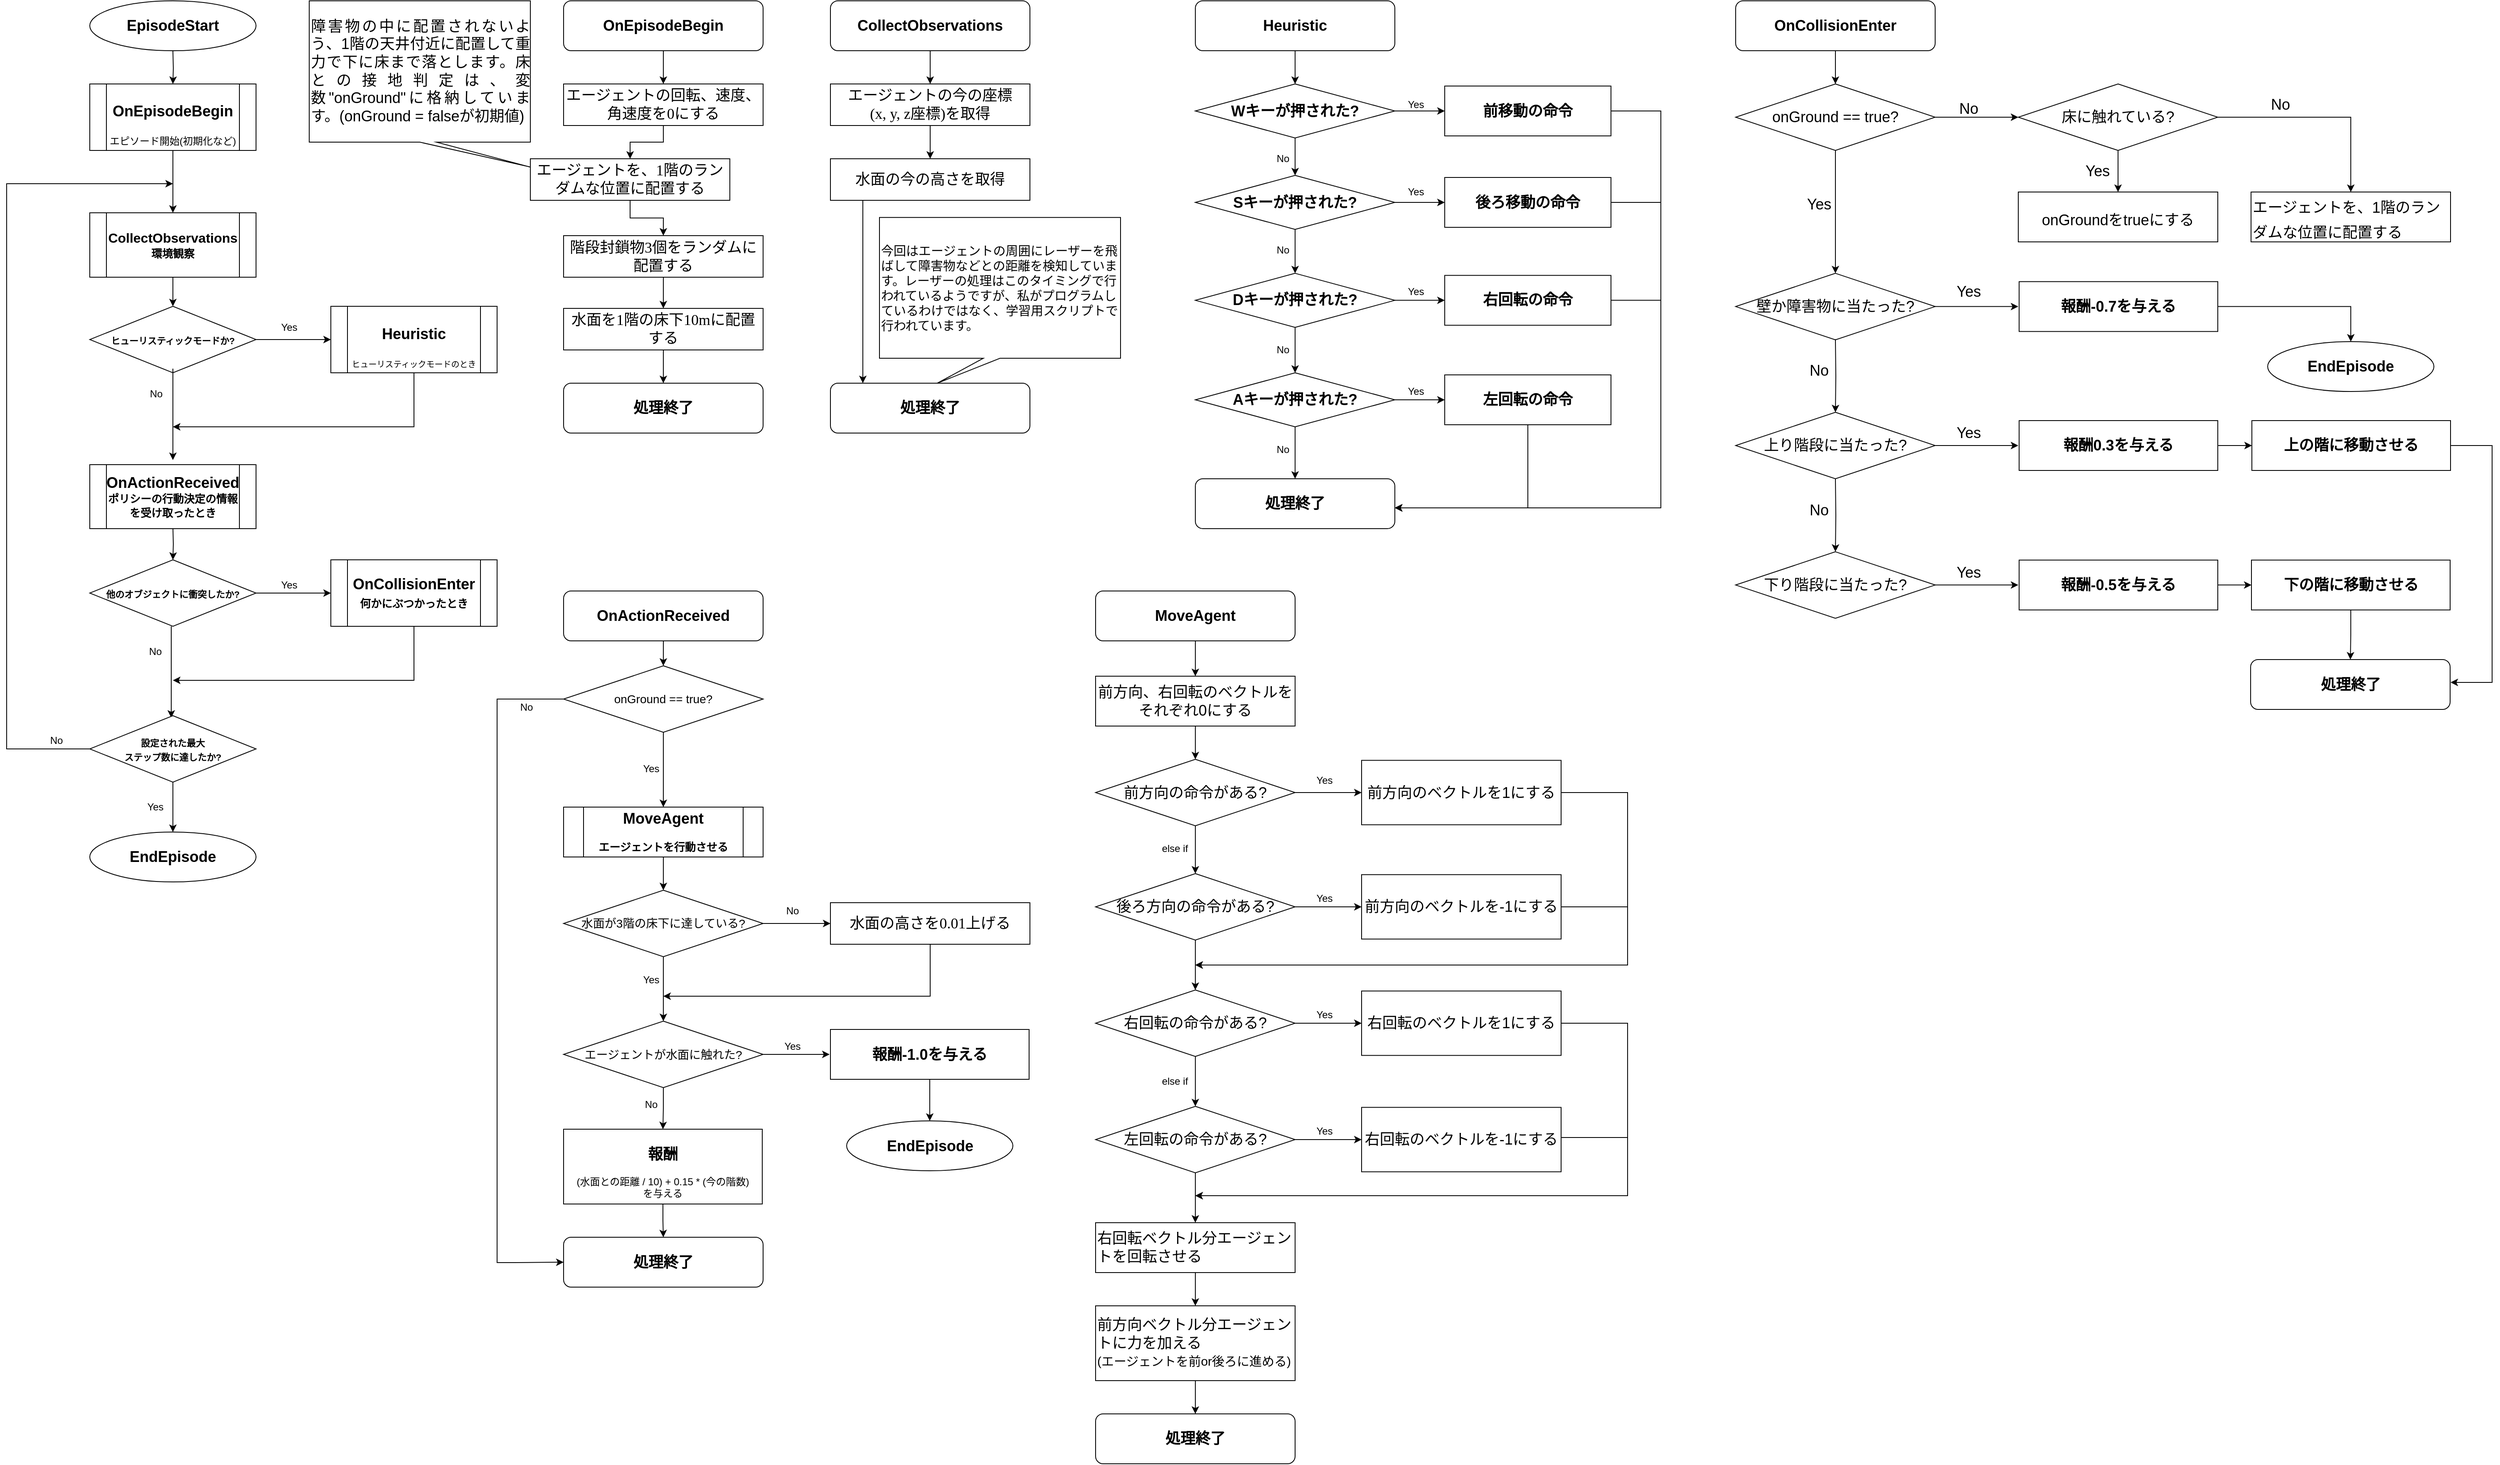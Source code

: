 <mxfile>
    <diagram id="tRV4whirirvthudPWg1_" name="ページ1">
        <mxGraphModel dx="1640" dy="902" grid="1" gridSize="10" guides="1" tooltips="1" connect="1" arrows="1" fold="1" page="1" pageScale="1" pageWidth="827" pageHeight="1169" math="0" shadow="0">
            <root>
                <mxCell id="0"/>
                <mxCell id="1" parent="0"/>
                <mxCell id="52" style="edgeStyle=orthogonalEdgeStyle;rounded=0;orthogonalLoop=1;jettySize=auto;html=1;entryX=0.5;entryY=0;entryDx=0;entryDy=0;" parent="1" target="51" edge="1">
                    <mxGeometry relative="1" as="geometry">
                        <mxPoint x="210" y="70" as="sourcePoint"/>
                    </mxGeometry>
                </mxCell>
                <mxCell id="21" style="edgeStyle=orthogonalEdgeStyle;rounded=0;orthogonalLoop=1;jettySize=auto;html=1;exitX=0.5;exitY=1;exitDx=0;exitDy=0;entryX=0.5;entryY=0;entryDx=0;entryDy=0;" parent="1" target="20" edge="1">
                    <mxGeometry relative="1" as="geometry">
                        <mxPoint x="210" y="642.5" as="sourcePoint"/>
                    </mxGeometry>
                </mxCell>
                <mxCell id="24" style="edgeStyle=orthogonalEdgeStyle;rounded=0;orthogonalLoop=1;jettySize=auto;html=1;exitX=0.5;exitY=1;exitDx=0;exitDy=0;" parent="1" edge="1">
                    <mxGeometry relative="1" as="geometry">
                        <mxPoint x="210" y="522.5" as="targetPoint"/>
                        <mxPoint x="500" y="457.5" as="sourcePoint"/>
                        <Array as="points">
                            <mxPoint x="500" y="522.5"/>
                        </Array>
                    </mxGeometry>
                </mxCell>
                <mxCell id="15" value="" style="edgeStyle=orthogonalEdgeStyle;rounded=0;orthogonalLoop=1;jettySize=auto;html=1;" parent="1" source="14" edge="1">
                    <mxGeometry relative="1" as="geometry">
                        <mxPoint x="400" y="417.5" as="targetPoint"/>
                    </mxGeometry>
                </mxCell>
                <mxCell id="14" value="&lt;h3&gt;&lt;font style=&quot;font-size: 11px&quot;&gt;ヒューリスティックモードか?&lt;/font&gt;&lt;/h3&gt;" style="rhombus;whiteSpace=wrap;html=1;" parent="1" vertex="1">
                    <mxGeometry x="110" y="377.5" width="200" height="80" as="geometry"/>
                </mxCell>
                <mxCell id="16" value="" style="endArrow=classic;html=1;exitX=0.5;exitY=1;exitDx=0;exitDy=0;entryX=0.5;entryY=0;entryDx=0;entryDy=0;" parent="1" target="14" edge="1">
                    <mxGeometry width="50" height="50" relative="1" as="geometry">
                        <mxPoint x="210" y="342.5" as="sourcePoint"/>
                        <mxPoint x="320" y="342.5" as="targetPoint"/>
                    </mxGeometry>
                </mxCell>
                <mxCell id="17" value="" style="endArrow=classic;html=1;entryX=0.5;entryY=0;entryDx=0;entryDy=0;" parent="1" edge="1">
                    <mxGeometry width="50" height="50" relative="1" as="geometry">
                        <mxPoint x="210" y="452.5" as="sourcePoint"/>
                        <mxPoint x="210" y="562.5" as="targetPoint"/>
                    </mxGeometry>
                </mxCell>
                <mxCell id="25" style="edgeStyle=orthogonalEdgeStyle;rounded=0;orthogonalLoop=1;jettySize=auto;html=1;entryX=0;entryY=0.5;entryDx=0;entryDy=0;" parent="1" source="20" edge="1">
                    <mxGeometry relative="1" as="geometry">
                        <mxPoint x="400" y="722.5" as="targetPoint"/>
                    </mxGeometry>
                </mxCell>
                <mxCell id="20" value="&lt;h3&gt;&lt;span style=&quot;font-size: 11px&quot;&gt;他のオブジェクトに衝突したか?&lt;/span&gt;&lt;/h3&gt;" style="rhombus;whiteSpace=wrap;html=1;" parent="1" vertex="1">
                    <mxGeometry x="110" y="682.5" width="200" height="80" as="geometry"/>
                </mxCell>
                <mxCell id="22" value="Yes" style="text;html=1;strokeColor=none;fillColor=none;align=center;verticalAlign=middle;whiteSpace=wrap;rounded=0;" parent="1" vertex="1">
                    <mxGeometry x="330" y="392.5" width="40" height="20" as="geometry"/>
                </mxCell>
                <mxCell id="23" value="No" style="text;html=1;strokeColor=none;fillColor=none;align=center;verticalAlign=middle;whiteSpace=wrap;rounded=0;" parent="1" vertex="1">
                    <mxGeometry x="170" y="472.5" width="40" height="20" as="geometry"/>
                </mxCell>
                <mxCell id="26" value="Yes" style="text;html=1;strokeColor=none;fillColor=none;align=center;verticalAlign=middle;whiteSpace=wrap;rounded=0;" parent="1" vertex="1">
                    <mxGeometry x="330" y="702.5" width="40" height="20" as="geometry"/>
                </mxCell>
                <mxCell id="32" value="" style="endArrow=classic;html=1;entryX=0.5;entryY=0;entryDx=0;entryDy=0;" parent="1" edge="1">
                    <mxGeometry width="50" height="50" relative="1" as="geometry">
                        <mxPoint x="208" y="762.5" as="sourcePoint"/>
                        <mxPoint x="208" y="872.5" as="targetPoint"/>
                    </mxGeometry>
                </mxCell>
                <mxCell id="33" value="No" style="text;html=1;strokeColor=none;fillColor=none;align=center;verticalAlign=middle;whiteSpace=wrap;rounded=0;" parent="1" vertex="1">
                    <mxGeometry x="169" y="782.5" width="40" height="20" as="geometry"/>
                </mxCell>
                <mxCell id="34" style="edgeStyle=orthogonalEdgeStyle;rounded=0;orthogonalLoop=1;jettySize=auto;html=1;" parent="1" edge="1">
                    <mxGeometry relative="1" as="geometry">
                        <mxPoint x="210" y="827.5" as="targetPoint"/>
                        <mxPoint x="500" y="762.5" as="sourcePoint"/>
                        <Array as="points">
                            <mxPoint x="500" y="827.5"/>
                            <mxPoint x="210" y="827.5"/>
                        </Array>
                    </mxGeometry>
                </mxCell>
                <mxCell id="46" style="edgeStyle=orthogonalEdgeStyle;rounded=0;orthogonalLoop=1;jettySize=auto;html=1;exitX=0;exitY=0.5;exitDx=0;exitDy=0;" parent="1" source="39" edge="1">
                    <mxGeometry relative="1" as="geometry">
                        <mxPoint x="210" y="230" as="targetPoint"/>
                        <Array as="points">
                            <mxPoint x="10" y="910"/>
                            <mxPoint x="10" y="230"/>
                        </Array>
                    </mxGeometry>
                </mxCell>
                <mxCell id="45" style="edgeStyle=orthogonalEdgeStyle;rounded=0;orthogonalLoop=1;jettySize=auto;html=1;entryX=0.5;entryY=0;entryDx=0;entryDy=0;" parent="1" source="39" edge="1">
                    <mxGeometry relative="1" as="geometry">
                        <mxPoint x="210" y="1010" as="targetPoint"/>
                    </mxGeometry>
                </mxCell>
                <mxCell id="39" value="&lt;h3&gt;&lt;span style=&quot;font-size: 11px&quot;&gt;設定された最大&lt;br&gt;ステップ数に達したか?&lt;/span&gt;&lt;/h3&gt;" style="rhombus;whiteSpace=wrap;html=1;align=center;" parent="1" vertex="1">
                    <mxGeometry x="110" y="870" width="200" height="80" as="geometry"/>
                </mxCell>
                <mxCell id="40" value="No" style="text;html=1;strokeColor=none;fillColor=none;align=center;verticalAlign=middle;whiteSpace=wrap;rounded=0;" parent="1" vertex="1">
                    <mxGeometry x="50" y="890" width="40" height="20" as="geometry"/>
                </mxCell>
                <mxCell id="42" value="Yes" style="text;html=1;strokeColor=none;fillColor=none;align=center;verticalAlign=middle;whiteSpace=wrap;rounded=0;" parent="1" vertex="1">
                    <mxGeometry x="169" y="970" width="40" height="20" as="geometry"/>
                </mxCell>
                <mxCell id="198" style="edgeStyle=orthogonalEdgeStyle;rounded=0;orthogonalLoop=1;jettySize=auto;html=1;entryX=0.5;entryY=0;entryDx=0;entryDy=0;fontSize=18;" edge="1" parent="1" source="50" target="54">
                    <mxGeometry relative="1" as="geometry"/>
                </mxCell>
                <mxCell id="50" value="&lt;p&gt;&lt;font style=&quot;font-size: 18px&quot;&gt;エージェントの回転、速度、角速度を0にする&lt;/font&gt;&lt;/p&gt;" style="rounded=0;whiteSpace=wrap;html=1;fontFamily=Noto Sans JP;fontSource=https%3A%2F%2Ffonts.googleapis.com%2Fcss%3Ffamily%3DNoto%2BSans%2BJP;" parent="1" vertex="1">
                    <mxGeometry x="680" y="110" width="240" height="50" as="geometry"/>
                </mxCell>
                <mxCell id="69" style="edgeStyle=orthogonalEdgeStyle;rounded=0;orthogonalLoop=1;jettySize=auto;html=1;" parent="1" source="51" target="68" edge="1">
                    <mxGeometry relative="1" as="geometry"/>
                </mxCell>
                <mxCell id="51" value="&lt;h3 style=&quot;font-size: 18px&quot;&gt;OnEpisodeBegin&lt;/h3&gt;&lt;div&gt;エピソード開始(初期化など)&lt;/div&gt;" style="shape=process;whiteSpace=wrap;html=1;backgroundOutline=1;verticalAlign=middle;" parent="1" vertex="1">
                    <mxGeometry x="110" y="110" width="200" height="80" as="geometry"/>
                </mxCell>
                <mxCell id="199" style="edgeStyle=orthogonalEdgeStyle;rounded=0;orthogonalLoop=1;jettySize=auto;html=1;fontSize=18;" edge="1" parent="1" source="54" target="55">
                    <mxGeometry relative="1" as="geometry"/>
                </mxCell>
                <mxCell id="54" value="&lt;p&gt;&lt;font style=&quot;font-size: 18px&quot;&gt;エージェントを、1階のランダムな位置に配置&lt;/font&gt;&lt;span style=&quot;font-size: 18px&quot;&gt;する&lt;/span&gt;&lt;/p&gt;" style="rounded=0;whiteSpace=wrap;html=1;fontFamily=Noto Sans JP;fontSource=https%3A%2F%2Ffonts.googleapis.com%2Fcss%3Ffamily%3DNoto%2BSans%2BJP;" parent="1" vertex="1">
                    <mxGeometry x="640" y="200" width="240" height="50" as="geometry"/>
                </mxCell>
                <mxCell id="62" style="edgeStyle=orthogonalEdgeStyle;rounded=0;orthogonalLoop=1;jettySize=auto;html=1;entryX=0.5;entryY=0;entryDx=0;entryDy=0;" parent="1" source="55" target="56" edge="1">
                    <mxGeometry relative="1" as="geometry"/>
                </mxCell>
                <mxCell id="55" value="&lt;p&gt;&lt;font style=&quot;font-size: 18px&quot;&gt;階段封鎖物3個をランダムに配置する&lt;/font&gt;&lt;/p&gt;" style="rounded=0;whiteSpace=wrap;html=1;fontFamily=Noto Sans JP;fontSource=https%3A%2F%2Ffonts.googleapis.com%2Fcss%3Ffamily%3DNoto%2BSans%2BJP;" parent="1" vertex="1">
                    <mxGeometry x="680" y="292.5" width="240" height="50" as="geometry"/>
                </mxCell>
                <mxCell id="67" style="edgeStyle=orthogonalEdgeStyle;rounded=0;orthogonalLoop=1;jettySize=auto;html=1;" parent="1" source="56" target="66" edge="1">
                    <mxGeometry relative="1" as="geometry"/>
                </mxCell>
                <mxCell id="56" value="&lt;p&gt;&lt;font style=&quot;font-size: 18px&quot;&gt;水面を1階の床下10mに配置する&lt;/font&gt;&lt;/p&gt;" style="rounded=0;whiteSpace=wrap;html=1;fontFamily=Noto Sans JP;fontSource=https%3A%2F%2Ffonts.googleapis.com%2Fcss%3Ffamily%3DNoto%2BSans%2BJP;" parent="1" vertex="1">
                    <mxGeometry x="680" y="380" width="240" height="50" as="geometry"/>
                </mxCell>
                <mxCell id="59" style="edgeStyle=orthogonalEdgeStyle;rounded=0;orthogonalLoop=1;jettySize=auto;html=1;entryX=0.5;entryY=0;entryDx=0;entryDy=0;exitX=0.5;exitY=1;exitDx=0;exitDy=0;" parent="1" source="65" target="50" edge="1">
                    <mxGeometry relative="1" as="geometry">
                        <mxPoint x="800" y="90.0" as="sourcePoint"/>
                    </mxGeometry>
                </mxCell>
                <mxCell id="63" value="&lt;h3 style=&quot;font-size: 18px&quot;&gt;EpisodeStart&lt;/h3&gt;" style="ellipse;whiteSpace=wrap;html=1;verticalAlign=middle;" parent="1" vertex="1">
                    <mxGeometry x="110" y="10" width="200" height="60" as="geometry"/>
                </mxCell>
                <mxCell id="64" value="&lt;h3 style=&quot;font-size: 18px&quot;&gt;EndEpisode&lt;/h3&gt;" style="ellipse;whiteSpace=wrap;html=1;verticalAlign=middle;" parent="1" vertex="1">
                    <mxGeometry x="110" y="1010" width="200" height="60" as="geometry"/>
                </mxCell>
                <mxCell id="65" value="&lt;h3 style=&quot;font-size: 18px&quot;&gt;OnEpisodeBegin&lt;/h3&gt;" style="rounded=1;whiteSpace=wrap;html=1;verticalAlign=middle;" parent="1" vertex="1">
                    <mxGeometry x="680" y="10" width="240" height="60" as="geometry"/>
                </mxCell>
                <mxCell id="66" value="&lt;h3 style=&quot;font-size: 18px&quot;&gt;処理終了&lt;/h3&gt;" style="rounded=1;whiteSpace=wrap;html=1;verticalAlign=middle;" parent="1" vertex="1">
                    <mxGeometry x="680" y="470" width="240" height="60" as="geometry"/>
                </mxCell>
                <mxCell id="68" value="&lt;h3&gt;&lt;font&gt;&lt;span style=&quot;font-size: 16px&quot;&gt;CollectObservations&lt;/span&gt;&lt;br&gt;&lt;font style=&quot;font-size: 13px&quot;&gt;環境観察&lt;/font&gt;&lt;/font&gt;&lt;/h3&gt;" style="shape=process;whiteSpace=wrap;html=1;backgroundOutline=1;verticalAlign=middle;" parent="1" vertex="1">
                    <mxGeometry x="110" y="265" width="200" height="77.5" as="geometry"/>
                </mxCell>
                <mxCell id="73" style="edgeStyle=orthogonalEdgeStyle;rounded=0;orthogonalLoop=1;jettySize=auto;html=1;" parent="1" source="70" target="71" edge="1">
                    <mxGeometry relative="1" as="geometry"/>
                </mxCell>
                <mxCell id="70" value="&lt;h3 style=&quot;font-size: 18px&quot;&gt;CollectObservations&lt;/h3&gt;" style="rounded=1;whiteSpace=wrap;html=1;verticalAlign=middle;" parent="1" vertex="1">
                    <mxGeometry x="1001" y="10" width="240" height="60" as="geometry"/>
                </mxCell>
                <mxCell id="74" style="edgeStyle=orthogonalEdgeStyle;rounded=0;orthogonalLoop=1;jettySize=auto;html=1;" parent="1" source="71" target="72" edge="1">
                    <mxGeometry relative="1" as="geometry"/>
                </mxCell>
                <mxCell id="71" value="&lt;p&gt;&lt;font style=&quot;font-size: 18px&quot;&gt;エージェントの今の座標&lt;br&gt;(x, y, z座標)を取得&lt;/font&gt;&lt;/p&gt;" style="rounded=0;whiteSpace=wrap;html=1;fontFamily=Noto Sans JP;fontSource=https%3A%2F%2Ffonts.googleapis.com%2Fcss%3Ffamily%3DNoto%2BSans%2BJP;" parent="1" vertex="1">
                    <mxGeometry x="1001" y="110" width="240" height="50" as="geometry"/>
                </mxCell>
                <mxCell id="78" style="edgeStyle=orthogonalEdgeStyle;rounded=0;orthogonalLoop=1;jettySize=auto;html=1;" parent="1" source="72" target="77" edge="1">
                    <mxGeometry relative="1" as="geometry">
                        <Array as="points">
                            <mxPoint x="1040" y="370"/>
                            <mxPoint x="1040" y="370"/>
                        </Array>
                    </mxGeometry>
                </mxCell>
                <mxCell id="72" value="&lt;p&gt;&lt;span style=&quot;font-size: 18px&quot;&gt;水面の今の高さを取得&lt;/span&gt;&lt;/p&gt;" style="rounded=0;whiteSpace=wrap;html=1;fontFamily=Noto Sans JP;fontSource=https%3A%2F%2Ffonts.googleapis.com%2Fcss%3Ffamily%3DNoto%2BSans%2BJP;" parent="1" vertex="1">
                    <mxGeometry x="1001" y="200" width="240" height="50" as="geometry"/>
                </mxCell>
                <mxCell id="76" value="&lt;p&gt;&lt;font style=&quot;font-size: 15px&quot;&gt;今回はエージェントの周囲にレーザーを飛ばして障害物などとの距離を検知しています。レーザーの処理はこのタイミングで行われているようですが、私がプログラムしているわけではなく、学習用スクリプトで行われています。&lt;/font&gt;&lt;/p&gt;" style="shape=callout;whiteSpace=wrap;html=1;perimeter=calloutPerimeter;verticalAlign=middle;position2=0.76;flipV=0;flipH=1;align=left;" parent="1" vertex="1">
                    <mxGeometry x="1060" y="270.62" width="290" height="199.38" as="geometry"/>
                </mxCell>
                <mxCell id="77" value="&lt;h3 style=&quot;font-size: 18px&quot;&gt;処理終了&lt;/h3&gt;" style="rounded=1;whiteSpace=wrap;html=1;verticalAlign=middle;" parent="1" vertex="1">
                    <mxGeometry x="1001" y="470" width="240" height="60" as="geometry"/>
                </mxCell>
                <mxCell id="79" value="&lt;h3 style=&quot;font-size: 18px&quot;&gt;Heuristic&lt;/h3&gt;&lt;div&gt;&lt;font style=&quot;font-size: 10px&quot;&gt;ヒューリスティックモードのとき&lt;/font&gt;&lt;/div&gt;" style="shape=process;whiteSpace=wrap;html=1;backgroundOutline=1;verticalAlign=middle;" parent="1" vertex="1">
                    <mxGeometry x="400" y="377.5" width="200" height="80" as="geometry"/>
                </mxCell>
                <mxCell id="82" style="edgeStyle=orthogonalEdgeStyle;rounded=0;orthogonalLoop=1;jettySize=auto;html=1;entryX=0.5;entryY=0;entryDx=0;entryDy=0;" parent="1" source="80" target="81" edge="1">
                    <mxGeometry relative="1" as="geometry"/>
                </mxCell>
                <mxCell id="80" value="&lt;h3 style=&quot;font-size: 18px&quot;&gt;Heuristic&lt;/h3&gt;" style="rounded=1;whiteSpace=wrap;html=1;verticalAlign=middle;" parent="1" vertex="1">
                    <mxGeometry x="1440" y="10" width="240" height="60" as="geometry"/>
                </mxCell>
                <mxCell id="86" style="edgeStyle=orthogonalEdgeStyle;rounded=0;orthogonalLoop=1;jettySize=auto;html=1;entryX=0.5;entryY=0;entryDx=0;entryDy=0;" parent="1" source="81" target="83" edge="1">
                    <mxGeometry relative="1" as="geometry"/>
                </mxCell>
                <mxCell id="102" style="edgeStyle=orthogonalEdgeStyle;rounded=0;orthogonalLoop=1;jettySize=auto;html=1;entryX=0;entryY=0.5;entryDx=0;entryDy=0;" parent="1" source="81" target="98" edge="1">
                    <mxGeometry relative="1" as="geometry"/>
                </mxCell>
                <mxCell id="81" value="&lt;h3 style=&quot;font-size: 18px&quot;&gt;Wキーが押された?&lt;/h3&gt;" style="rhombus;whiteSpace=wrap;html=1;verticalAlign=middle;" parent="1" vertex="1">
                    <mxGeometry x="1440" y="110" width="240" height="65" as="geometry"/>
                </mxCell>
                <mxCell id="87" style="edgeStyle=orthogonalEdgeStyle;rounded=0;orthogonalLoop=1;jettySize=auto;html=1;entryX=0.5;entryY=0;entryDx=0;entryDy=0;" parent="1" source="83" target="84" edge="1">
                    <mxGeometry relative="1" as="geometry"/>
                </mxCell>
                <mxCell id="103" style="edgeStyle=orthogonalEdgeStyle;rounded=0;orthogonalLoop=1;jettySize=auto;html=1;entryX=0;entryY=0.5;entryDx=0;entryDy=0;" parent="1" source="83" target="99" edge="1">
                    <mxGeometry relative="1" as="geometry"/>
                </mxCell>
                <mxCell id="83" value="&lt;h3 style=&quot;font-size: 18px&quot;&gt;Sキーが押された?&lt;/h3&gt;" style="rhombus;whiteSpace=wrap;html=1;verticalAlign=middle;" parent="1" vertex="1">
                    <mxGeometry x="1440" y="220" width="240" height="65" as="geometry"/>
                </mxCell>
                <mxCell id="90" style="edgeStyle=orthogonalEdgeStyle;rounded=0;orthogonalLoop=1;jettySize=auto;html=1;entryX=0.5;entryY=0;entryDx=0;entryDy=0;" parent="1" source="84" target="85" edge="1">
                    <mxGeometry relative="1" as="geometry"/>
                </mxCell>
                <mxCell id="104" style="edgeStyle=orthogonalEdgeStyle;rounded=0;orthogonalLoop=1;jettySize=auto;html=1;entryX=0;entryY=0.5;entryDx=0;entryDy=0;" parent="1" source="84" target="100" edge="1">
                    <mxGeometry relative="1" as="geometry"/>
                </mxCell>
                <mxCell id="84" value="&lt;h3 style=&quot;font-size: 18px&quot;&gt;Dキーが押された?&lt;/h3&gt;" style="rhombus;whiteSpace=wrap;html=1;verticalAlign=middle;" parent="1" vertex="1">
                    <mxGeometry x="1440" y="337.81" width="240" height="65" as="geometry"/>
                </mxCell>
                <mxCell id="95" style="edgeStyle=orthogonalEdgeStyle;rounded=0;orthogonalLoop=1;jettySize=auto;html=1;" parent="1" source="85" target="92" edge="1">
                    <mxGeometry relative="1" as="geometry"/>
                </mxCell>
                <mxCell id="105" style="edgeStyle=orthogonalEdgeStyle;rounded=0;orthogonalLoop=1;jettySize=auto;html=1;" parent="1" source="85" target="101" edge="1">
                    <mxGeometry relative="1" as="geometry"/>
                </mxCell>
                <mxCell id="85" value="&lt;h3 style=&quot;font-size: 18px&quot;&gt;Aキーが押された?&lt;/h3&gt;" style="rhombus;whiteSpace=wrap;html=1;verticalAlign=middle;" parent="1" vertex="1">
                    <mxGeometry x="1440" y="457.5" width="240" height="65" as="geometry"/>
                </mxCell>
                <mxCell id="88" value="No" style="text;html=1;align=center;verticalAlign=middle;resizable=0;points=[];autosize=1;strokeColor=none;" parent="1" vertex="1">
                    <mxGeometry x="1530" y="190" width="30" height="20" as="geometry"/>
                </mxCell>
                <mxCell id="89" value="No" style="text;html=1;align=center;verticalAlign=middle;resizable=0;points=[];autosize=1;strokeColor=none;" parent="1" vertex="1">
                    <mxGeometry x="1530" y="300" width="30" height="20" as="geometry"/>
                </mxCell>
                <mxCell id="91" value="No" style="text;html=1;align=center;verticalAlign=middle;resizable=0;points=[];autosize=1;strokeColor=none;" parent="1" vertex="1">
                    <mxGeometry x="1530" y="420" width="30" height="20" as="geometry"/>
                </mxCell>
                <mxCell id="92" value="&lt;h3 style=&quot;font-size: 18px&quot;&gt;処理終了&lt;/h3&gt;" style="rounded=1;whiteSpace=wrap;html=1;verticalAlign=middle;" parent="1" vertex="1">
                    <mxGeometry x="1440" y="585" width="240" height="60" as="geometry"/>
                </mxCell>
                <mxCell id="97" value="No" style="text;html=1;align=center;verticalAlign=middle;resizable=0;points=[];autosize=1;strokeColor=none;" parent="1" vertex="1">
                    <mxGeometry x="1530" y="540" width="30" height="20" as="geometry"/>
                </mxCell>
                <mxCell id="114" style="edgeStyle=orthogonalEdgeStyle;rounded=0;orthogonalLoop=1;jettySize=auto;html=1;" parent="1" source="98" edge="1">
                    <mxGeometry relative="1" as="geometry">
                        <mxPoint x="1680" y="620" as="targetPoint"/>
                        <Array as="points">
                            <mxPoint x="2000" y="143"/>
                        </Array>
                    </mxGeometry>
                </mxCell>
                <mxCell id="98" value="&lt;h3 style=&quot;font-size: 18px&quot;&gt;前移動の命令&lt;/h3&gt;" style="rounded=0;whiteSpace=wrap;html=1;verticalAlign=middle;" parent="1" vertex="1">
                    <mxGeometry x="1740" y="112.5" width="200" height="60" as="geometry"/>
                </mxCell>
                <mxCell id="113" style="edgeStyle=orthogonalEdgeStyle;rounded=0;orthogonalLoop=1;jettySize=auto;html=1;" parent="1" source="99" edge="1">
                    <mxGeometry relative="1" as="geometry">
                        <mxPoint x="1680" y="620" as="targetPoint"/>
                        <Array as="points">
                            <mxPoint x="2000" y="253"/>
                            <mxPoint x="2000" y="620"/>
                            <mxPoint x="1680" y="620"/>
                        </Array>
                    </mxGeometry>
                </mxCell>
                <mxCell id="99" value="&lt;h3 style=&quot;font-size: 18px&quot;&gt;後ろ移動の命令&lt;/h3&gt;" style="rounded=0;whiteSpace=wrap;html=1;verticalAlign=middle;" parent="1" vertex="1">
                    <mxGeometry x="1740" y="222.5" width="200" height="60" as="geometry"/>
                </mxCell>
                <mxCell id="112" style="edgeStyle=orthogonalEdgeStyle;rounded=0;orthogonalLoop=1;jettySize=auto;html=1;" parent="1" source="100" edge="1">
                    <mxGeometry relative="1" as="geometry">
                        <mxPoint x="1680" y="620" as="targetPoint"/>
                        <Array as="points">
                            <mxPoint x="2000" y="370"/>
                        </Array>
                    </mxGeometry>
                </mxCell>
                <mxCell id="100" value="&lt;h3 style=&quot;font-size: 18px&quot;&gt;右回転の命令&lt;/h3&gt;" style="rounded=0;whiteSpace=wrap;html=1;verticalAlign=middle;" parent="1" vertex="1">
                    <mxGeometry x="1740" y="340.31" width="200" height="60" as="geometry"/>
                </mxCell>
                <mxCell id="111" style="edgeStyle=orthogonalEdgeStyle;rounded=0;orthogonalLoop=1;jettySize=auto;html=1;" parent="1" source="101" target="92" edge="1">
                    <mxGeometry relative="1" as="geometry">
                        <mxPoint x="1770" y="620" as="targetPoint"/>
                        <Array as="points">
                            <mxPoint x="1840" y="620"/>
                        </Array>
                    </mxGeometry>
                </mxCell>
                <mxCell id="101" value="&lt;h3 style=&quot;font-size: 18px&quot;&gt;左回転の命令&lt;/h3&gt;" style="rounded=0;whiteSpace=wrap;html=1;verticalAlign=middle;" parent="1" vertex="1">
                    <mxGeometry x="1740" y="460" width="200" height="60" as="geometry"/>
                </mxCell>
                <mxCell id="106" value="Yes" style="text;html=1;align=center;verticalAlign=middle;resizable=0;points=[];autosize=1;strokeColor=none;" parent="1" vertex="1">
                    <mxGeometry x="1690" y="125" width="30" height="20" as="geometry"/>
                </mxCell>
                <mxCell id="107" value="Yes" style="text;html=1;align=center;verticalAlign=middle;resizable=0;points=[];autosize=1;strokeColor=none;" parent="1" vertex="1">
                    <mxGeometry x="1690" y="230" width="30" height="20" as="geometry"/>
                </mxCell>
                <mxCell id="109" value="Yes" style="text;html=1;align=center;verticalAlign=middle;resizable=0;points=[];autosize=1;strokeColor=none;" parent="1" vertex="1">
                    <mxGeometry x="1690" y="350" width="30" height="20" as="geometry"/>
                </mxCell>
                <mxCell id="110" value="Yes" style="text;html=1;align=center;verticalAlign=middle;resizable=0;points=[];autosize=1;strokeColor=none;" parent="1" vertex="1">
                    <mxGeometry x="1690" y="470" width="30" height="20" as="geometry"/>
                </mxCell>
                <mxCell id="115" value="&lt;h3&gt;&lt;font style=&quot;font-size: 18px&quot;&gt;OnActionReceived&lt;/font&gt;&lt;br&gt;&lt;span style=&quot;font-size: 13px&quot;&gt;ポリシーの行動決定の情報を受け取ったとき&lt;/span&gt;&lt;/h3&gt;" style="shape=process;whiteSpace=wrap;html=1;backgroundOutline=1;verticalAlign=middle;" parent="1" vertex="1">
                    <mxGeometry x="110" y="568" width="200" height="77" as="geometry"/>
                </mxCell>
                <mxCell id="216" style="edgeStyle=orthogonalEdgeStyle;rounded=0;orthogonalLoop=1;jettySize=auto;html=1;fontSize=25;" edge="1" parent="1" source="116">
                    <mxGeometry relative="1" as="geometry">
                        <mxPoint x="800" y="810" as="targetPoint"/>
                    </mxGeometry>
                </mxCell>
                <mxCell id="116" value="&lt;h3 style=&quot;font-size: 18px&quot;&gt;OnActionReceived&lt;/h3&gt;" style="rounded=1;whiteSpace=wrap;html=1;verticalAlign=middle;" parent="1" vertex="1">
                    <mxGeometry x="680" y="720" width="240" height="60" as="geometry"/>
                </mxCell>
                <mxCell id="121" style="edgeStyle=orthogonalEdgeStyle;rounded=0;orthogonalLoop=1;jettySize=auto;html=1;" parent="1" source="117" target="119" edge="1">
                    <mxGeometry relative="1" as="geometry"/>
                </mxCell>
                <mxCell id="117" value="&lt;h3&gt;&lt;span style=&quot;font-size: 18px&quot;&gt;MoveAgent&lt;/span&gt;&lt;br&gt;&lt;p&gt;&lt;font style=&quot;font-size: 13px&quot;&gt;エージェントを行動させる&lt;/font&gt;&lt;/p&gt;&lt;/h3&gt;" style="shape=process;whiteSpace=wrap;html=1;backgroundOutline=1;verticalAlign=middle;" parent="1" vertex="1">
                    <mxGeometry x="680" y="980" width="240" height="60" as="geometry"/>
                </mxCell>
                <mxCell id="123" style="edgeStyle=orthogonalEdgeStyle;rounded=0;orthogonalLoop=1;jettySize=auto;html=1;entryX=0;entryY=0.5;entryDx=0;entryDy=0;" parent="1" source="119" target="122" edge="1">
                    <mxGeometry relative="1" as="geometry"/>
                </mxCell>
                <mxCell id="126" style="edgeStyle=orthogonalEdgeStyle;rounded=0;orthogonalLoop=1;jettySize=auto;html=1;entryX=0.5;entryY=0;entryDx=0;entryDy=0;" parent="1" source="119" target="125" edge="1">
                    <mxGeometry relative="1" as="geometry"/>
                </mxCell>
                <mxCell id="119" value="&lt;p style=&quot;font-size: 14px&quot;&gt;水面が3階の床下に達している?&lt;/p&gt;" style="rhombus;whiteSpace=wrap;html=1;verticalAlign=middle;" parent="1" vertex="1">
                    <mxGeometry x="680" y="1080" width="240" height="80" as="geometry"/>
                </mxCell>
                <mxCell id="128" style="edgeStyle=orthogonalEdgeStyle;rounded=0;orthogonalLoop=1;jettySize=auto;html=1;" parent="1" source="122" edge="1">
                    <mxGeometry relative="1" as="geometry">
                        <mxPoint x="800" y="1207.5" as="targetPoint"/>
                        <Array as="points">
                            <mxPoint x="1121" y="1207.5"/>
                            <mxPoint x="800" y="1207.5"/>
                        </Array>
                    </mxGeometry>
                </mxCell>
                <mxCell id="122" value="&lt;p&gt;&lt;span style=&quot;font-size: 18px&quot;&gt;水面の高さを0.01上げる&lt;/span&gt;&lt;/p&gt;" style="rounded=0;whiteSpace=wrap;html=1;fontFamily=Noto Sans JP;fontSource=https%3A%2F%2Ffonts.googleapis.com%2Fcss%3Ffamily%3DNoto%2BSans%2BJP;" parent="1" vertex="1">
                    <mxGeometry x="1001" y="1095" width="240" height="50" as="geometry"/>
                </mxCell>
                <mxCell id="124" value="No" style="text;html=1;align=center;verticalAlign=middle;resizable=0;points=[];autosize=1;strokeColor=none;" parent="1" vertex="1">
                    <mxGeometry x="940" y="1095" width="30" height="20" as="geometry"/>
                </mxCell>
                <mxCell id="131" style="edgeStyle=orthogonalEdgeStyle;rounded=0;orthogonalLoop=1;jettySize=auto;html=1;" parent="1" source="125" edge="1">
                    <mxGeometry relative="1" as="geometry">
                        <mxPoint x="1000" y="1277.5" as="targetPoint"/>
                    </mxGeometry>
                </mxCell>
                <mxCell id="135" style="edgeStyle=orthogonalEdgeStyle;rounded=0;orthogonalLoop=1;jettySize=auto;html=1;entryX=0.5;entryY=0;entryDx=0;entryDy=0;" parent="1" source="125" target="134" edge="1">
                    <mxGeometry relative="1" as="geometry"/>
                </mxCell>
                <mxCell id="125" value="&lt;p style=&quot;font-size: 14px&quot;&gt;エージェントが水面に触れた?&lt;/p&gt;" style="rhombus;whiteSpace=wrap;html=1;verticalAlign=middle;" parent="1" vertex="1">
                    <mxGeometry x="680" y="1237.5" width="240" height="80" as="geometry"/>
                </mxCell>
                <mxCell id="127" value="Yes" style="text;html=1;align=center;verticalAlign=middle;resizable=0;points=[];autosize=1;strokeColor=none;" parent="1" vertex="1">
                    <mxGeometry x="770" y="1177.5" width="30" height="20" as="geometry"/>
                </mxCell>
                <mxCell id="132" style="edgeStyle=orthogonalEdgeStyle;rounded=0;orthogonalLoop=1;jettySize=auto;html=1;entryX=0.5;entryY=0;entryDx=0;entryDy=0;" parent="1" source="129" target="130" edge="1">
                    <mxGeometry relative="1" as="geometry"/>
                </mxCell>
                <mxCell id="129" value="&lt;h3 style=&quot;font-size: 18px&quot;&gt;報酬-1.0を与える&lt;/h3&gt;" style="rounded=0;whiteSpace=wrap;html=1;verticalAlign=middle;" parent="1" vertex="1">
                    <mxGeometry x="1001" y="1247.5" width="239" height="60" as="geometry"/>
                </mxCell>
                <mxCell id="130" value="&lt;h3 style=&quot;font-size: 18px&quot;&gt;EndEpisode&lt;/h3&gt;" style="ellipse;whiteSpace=wrap;html=1;verticalAlign=middle;" parent="1" vertex="1">
                    <mxGeometry x="1020.5" y="1357.5" width="200" height="60" as="geometry"/>
                </mxCell>
                <mxCell id="133" value="Yes" style="text;html=1;align=center;verticalAlign=middle;resizable=0;points=[];autosize=1;strokeColor=none;" parent="1" vertex="1">
                    <mxGeometry x="940" y="1257.5" width="30" height="20" as="geometry"/>
                </mxCell>
                <mxCell id="138" style="edgeStyle=orthogonalEdgeStyle;rounded=0;orthogonalLoop=1;jettySize=auto;html=1;entryX=0.5;entryY=0;entryDx=0;entryDy=0;" parent="1" source="134" target="137" edge="1">
                    <mxGeometry relative="1" as="geometry"/>
                </mxCell>
                <mxCell id="134" value="&lt;h3&gt;&lt;font style=&quot;font-size: 18px&quot;&gt;報酬&lt;/font&gt;&lt;/h3&gt;&lt;div&gt;&lt;font style=&quot;font-size: 12px&quot;&gt;(水面との距離 / 10) + 0.15 * (今の階数)&lt;br&gt;を与える&lt;/font&gt;&lt;/div&gt;" style="rounded=0;whiteSpace=wrap;html=1;verticalAlign=middle;" parent="1" vertex="1">
                    <mxGeometry x="680" y="1367.5" width="239" height="90" as="geometry"/>
                </mxCell>
                <mxCell id="136" value="No" style="text;html=1;align=center;verticalAlign=middle;resizable=0;points=[];autosize=1;strokeColor=none;" parent="1" vertex="1">
                    <mxGeometry x="770" y="1327.5" width="30" height="20" as="geometry"/>
                </mxCell>
                <mxCell id="137" value="&lt;h3 style=&quot;font-size: 18px&quot;&gt;処理終了&lt;/h3&gt;" style="rounded=1;whiteSpace=wrap;html=1;verticalAlign=middle;" parent="1" vertex="1">
                    <mxGeometry x="680" y="1497.5" width="240" height="60" as="geometry"/>
                </mxCell>
                <mxCell id="164" style="edgeStyle=orthogonalEdgeStyle;rounded=0;orthogonalLoop=1;jettySize=auto;html=1;" parent="1" source="140" target="141" edge="1">
                    <mxGeometry relative="1" as="geometry"/>
                </mxCell>
                <mxCell id="140" value="&lt;h3 style=&quot;font-size: 18px&quot;&gt;MoveAgent&lt;/h3&gt;" style="rounded=1;whiteSpace=wrap;html=1;verticalAlign=middle;" parent="1" vertex="1">
                    <mxGeometry x="1320" y="720" width="240" height="60" as="geometry"/>
                </mxCell>
                <mxCell id="165" style="edgeStyle=orthogonalEdgeStyle;rounded=0;orthogonalLoop=1;jettySize=auto;html=1;" parent="1" source="141" target="156" edge="1">
                    <mxGeometry relative="1" as="geometry"/>
                </mxCell>
                <mxCell id="141" value="&lt;p style=&quot;font-size: 18px&quot;&gt;前方向、右回転のベクトルをそれぞれ0にする&lt;/p&gt;" style="rounded=0;whiteSpace=wrap;html=1;verticalAlign=middle;" parent="1" vertex="1">
                    <mxGeometry x="1320" y="822.5" width="240" height="60" as="geometry"/>
                </mxCell>
                <mxCell id="158" style="edgeStyle=orthogonalEdgeStyle;rounded=0;orthogonalLoop=1;jettySize=auto;html=1;" parent="1" source="156" target="157" edge="1">
                    <mxGeometry relative="1" as="geometry"/>
                </mxCell>
                <mxCell id="172" style="edgeStyle=orthogonalEdgeStyle;rounded=0;orthogonalLoop=1;jettySize=auto;html=1;entryX=0;entryY=0.5;entryDx=0;entryDy=0;fontSize=18;" edge="1" parent="1" source="156" target="167">
                    <mxGeometry relative="1" as="geometry"/>
                </mxCell>
                <mxCell id="156" value="&lt;p style=&quot;font-size: 18px&quot;&gt;前方向の命令がある?&lt;/p&gt;" style="rhombus;whiteSpace=wrap;html=1;verticalAlign=middle;" parent="1" vertex="1">
                    <mxGeometry x="1320" y="922.5" width="240" height="80" as="geometry"/>
                </mxCell>
                <mxCell id="166" style="edgeStyle=orthogonalEdgeStyle;rounded=0;orthogonalLoop=1;jettySize=auto;html=1;" parent="1" source="157" target="160" edge="1">
                    <mxGeometry relative="1" as="geometry"/>
                </mxCell>
                <mxCell id="173" style="edgeStyle=orthogonalEdgeStyle;rounded=0;orthogonalLoop=1;jettySize=auto;html=1;entryX=0;entryY=0.5;entryDx=0;entryDy=0;fontSize=18;" edge="1" parent="1" source="157" target="168">
                    <mxGeometry relative="1" as="geometry"/>
                </mxCell>
                <mxCell id="157" value="&lt;p style=&quot;font-size: 18px&quot;&gt;後ろ方向の命令がある?&lt;/p&gt;" style="rhombus;whiteSpace=wrap;html=1;verticalAlign=middle;" parent="1" vertex="1">
                    <mxGeometry x="1320" y="1060" width="240" height="80" as="geometry"/>
                </mxCell>
                <mxCell id="159" value="else if" style="text;html=1;align=center;verticalAlign=middle;resizable=0;points=[];autosize=1;strokeColor=none;" parent="1" vertex="1">
                    <mxGeometry x="1390" y="1020" width="50" height="20" as="geometry"/>
                </mxCell>
                <mxCell id="162" style="edgeStyle=orthogonalEdgeStyle;rounded=0;orthogonalLoop=1;jettySize=auto;html=1;entryX=0.5;entryY=0;entryDx=0;entryDy=0;" parent="1" source="160" target="161" edge="1">
                    <mxGeometry relative="1" as="geometry"/>
                </mxCell>
                <mxCell id="175" style="edgeStyle=orthogonalEdgeStyle;rounded=0;orthogonalLoop=1;jettySize=auto;html=1;entryX=0;entryY=0.5;entryDx=0;entryDy=0;fontSize=18;" edge="1" parent="1" source="160" target="169">
                    <mxGeometry relative="1" as="geometry"/>
                </mxCell>
                <mxCell id="160" value="&lt;p style=&quot;font-size: 18px&quot;&gt;右回転の命令がある?&lt;/p&gt;" style="rhombus;whiteSpace=wrap;html=1;verticalAlign=middle;" parent="1" vertex="1">
                    <mxGeometry x="1320" y="1200" width="240" height="80" as="geometry"/>
                </mxCell>
                <mxCell id="177" style="edgeStyle=orthogonalEdgeStyle;rounded=0;orthogonalLoop=1;jettySize=auto;html=1;entryX=0;entryY=0.5;entryDx=0;entryDy=0;fontSize=18;" edge="1" parent="1" source="161" target="170">
                    <mxGeometry relative="1" as="geometry"/>
                </mxCell>
                <mxCell id="190" style="edgeStyle=orthogonalEdgeStyle;rounded=0;orthogonalLoop=1;jettySize=auto;html=1;fontSize=18;" edge="1" parent="1" source="161" target="189">
                    <mxGeometry relative="1" as="geometry"/>
                </mxCell>
                <mxCell id="161" value="&lt;p style=&quot;font-size: 18px&quot;&gt;左回転の命令がある?&lt;/p&gt;" style="rhombus;whiteSpace=wrap;html=1;verticalAlign=middle;" parent="1" vertex="1">
                    <mxGeometry x="1320" y="1340" width="240" height="80" as="geometry"/>
                </mxCell>
                <mxCell id="163" value="else if" style="text;html=1;align=center;verticalAlign=middle;resizable=0;points=[];autosize=1;strokeColor=none;" parent="1" vertex="1">
                    <mxGeometry x="1390" y="1300" width="50" height="20" as="geometry"/>
                </mxCell>
                <mxCell id="184" style="edgeStyle=orthogonalEdgeStyle;rounded=0;orthogonalLoop=1;jettySize=auto;html=1;fontSize=18;" edge="1" parent="1" source="167">
                    <mxGeometry relative="1" as="geometry">
                        <mxPoint x="1440" y="1170" as="targetPoint"/>
                        <Array as="points">
                            <mxPoint x="1960" y="963"/>
                        </Array>
                    </mxGeometry>
                </mxCell>
                <mxCell id="167" value="&lt;p style=&quot;font-size: 18px&quot;&gt;前方向のベクトルを1にする&lt;/p&gt;" style="rounded=0;whiteSpace=wrap;html=1;verticalAlign=middle;fontSize=18;" parent="1" vertex="1">
                    <mxGeometry x="1640" y="923.75" width="240" height="77.5" as="geometry"/>
                </mxCell>
                <mxCell id="186" style="edgeStyle=orthogonalEdgeStyle;rounded=0;orthogonalLoop=1;jettySize=auto;html=1;fontSize=18;" edge="1" parent="1" source="168">
                    <mxGeometry relative="1" as="geometry">
                        <mxPoint x="1440" y="1170" as="targetPoint"/>
                        <Array as="points">
                            <mxPoint x="1960" y="1100"/>
                            <mxPoint x="1960" y="1170"/>
                        </Array>
                    </mxGeometry>
                </mxCell>
                <mxCell id="168" value="&lt;p style=&quot;font-size: 18px&quot;&gt;前方向のベクトルを-1にする&lt;/p&gt;" style="rounded=0;whiteSpace=wrap;html=1;verticalAlign=middle;fontSize=18;" parent="1" vertex="1">
                    <mxGeometry x="1640" y="1061.25" width="240" height="77.5" as="geometry"/>
                </mxCell>
                <mxCell id="169" value="&lt;p style=&quot;font-size: 18px&quot;&gt;右回転のベクトルを1にする&lt;/p&gt;" style="rounded=0;whiteSpace=wrap;html=1;verticalAlign=middle;fontSize=18;" parent="1" vertex="1">
                    <mxGeometry x="1640" y="1201.25" width="240" height="77.5" as="geometry"/>
                </mxCell>
                <mxCell id="170" value="&lt;p style=&quot;font-size: 18px&quot;&gt;右回転のベクトルを-1にする&lt;/p&gt;" style="rounded=0;whiteSpace=wrap;html=1;verticalAlign=middle;fontSize=18;" parent="1" vertex="1">
                    <mxGeometry x="1640" y="1341.25" width="240" height="77.5" as="geometry"/>
                </mxCell>
                <mxCell id="178" value="Yes" style="text;html=1;align=center;verticalAlign=middle;resizable=0;points=[];autosize=1;strokeColor=none;" vertex="1" parent="1">
                    <mxGeometry x="1580" y="937.5" width="30" height="20" as="geometry"/>
                </mxCell>
                <mxCell id="180" value="Yes" style="text;html=1;align=center;verticalAlign=middle;resizable=0;points=[];autosize=1;strokeColor=none;" vertex="1" parent="1">
                    <mxGeometry x="1580" y="1080" width="30" height="20" as="geometry"/>
                </mxCell>
                <mxCell id="182" value="Yes" style="text;html=1;align=center;verticalAlign=middle;resizable=0;points=[];autosize=1;strokeColor=none;" vertex="1" parent="1">
                    <mxGeometry x="1580" y="1220" width="30" height="20" as="geometry"/>
                </mxCell>
                <mxCell id="183" value="Yes" style="text;html=1;align=center;verticalAlign=middle;resizable=0;points=[];autosize=1;strokeColor=none;" vertex="1" parent="1">
                    <mxGeometry x="1580" y="1360" width="30" height="20" as="geometry"/>
                </mxCell>
                <mxCell id="187" style="edgeStyle=orthogonalEdgeStyle;rounded=0;orthogonalLoop=1;jettySize=auto;html=1;fontSize=18;" edge="1" parent="1">
                    <mxGeometry relative="1" as="geometry">
                        <mxPoint x="1440" y="1447.47" as="targetPoint"/>
                        <mxPoint x="1880" y="1239.999" as="sourcePoint"/>
                        <Array as="points">
                            <mxPoint x="1960" y="1240.47"/>
                        </Array>
                    </mxGeometry>
                </mxCell>
                <mxCell id="188" style="edgeStyle=orthogonalEdgeStyle;rounded=0;orthogonalLoop=1;jettySize=auto;html=1;fontSize=18;" edge="1" parent="1">
                    <mxGeometry relative="1" as="geometry">
                        <mxPoint x="1440" y="1447.47" as="targetPoint"/>
                        <mxPoint x="1880" y="1377.529" as="sourcePoint"/>
                        <Array as="points">
                            <mxPoint x="1960" y="1377.47"/>
                            <mxPoint x="1960" y="1447.47"/>
                        </Array>
                    </mxGeometry>
                </mxCell>
                <mxCell id="192" style="edgeStyle=orthogonalEdgeStyle;rounded=0;orthogonalLoop=1;jettySize=auto;html=1;fontSize=18;" edge="1" parent="1" source="189" target="191">
                    <mxGeometry relative="1" as="geometry"/>
                </mxCell>
                <mxCell id="189" value="右回転ベクトル分エージェントを回転させる" style="rounded=0;whiteSpace=wrap;html=1;fontSize=18;verticalAlign=middle;align=left;" vertex="1" parent="1">
                    <mxGeometry x="1320" y="1480" width="240" height="60" as="geometry"/>
                </mxCell>
                <mxCell id="194" style="edgeStyle=orthogonalEdgeStyle;rounded=0;orthogonalLoop=1;jettySize=auto;html=1;entryX=0.5;entryY=0;entryDx=0;entryDy=0;fontSize=18;" edge="1" parent="1" source="191" target="193">
                    <mxGeometry relative="1" as="geometry"/>
                </mxCell>
                <mxCell id="191" value="前方向ベクトル分エージェントに力を加える&lt;br&gt;&lt;font style=&quot;font-size: 15px&quot;&gt;(エージェントを前or後ろに進める)&lt;/font&gt;" style="rounded=0;whiteSpace=wrap;html=1;fontSize=18;verticalAlign=middle;align=left;" vertex="1" parent="1">
                    <mxGeometry x="1320" y="1580" width="240" height="90" as="geometry"/>
                </mxCell>
                <mxCell id="193" value="&lt;h3 style=&quot;font-size: 18px&quot;&gt;処理終了&lt;/h3&gt;" style="rounded=1;whiteSpace=wrap;html=1;verticalAlign=middle;" vertex="1" parent="1">
                    <mxGeometry x="1320" y="1710" width="240" height="60" as="geometry"/>
                </mxCell>
                <mxCell id="195" value="&lt;b&gt;OnCollisionEnter&lt;br&gt;&lt;font style=&quot;font-size: 13px&quot;&gt;何かにぶつかったとき&lt;/font&gt;&lt;br&gt;&lt;/b&gt;" style="shape=process;whiteSpace=wrap;html=1;backgroundOutline=1;fontSize=18;verticalAlign=middle;" vertex="1" parent="1">
                    <mxGeometry x="400" y="682.5" width="200" height="80" as="geometry"/>
                </mxCell>
                <mxCell id="206" style="edgeStyle=orthogonalEdgeStyle;rounded=0;orthogonalLoop=1;jettySize=auto;html=1;fontSize=18;" edge="1" parent="1" source="196" target="201">
                    <mxGeometry relative="1" as="geometry"/>
                </mxCell>
                <mxCell id="196" value="&lt;h3 style=&quot;font-size: 18px&quot;&gt;OnCollisionEnter&lt;/h3&gt;" style="rounded=1;whiteSpace=wrap;html=1;verticalAlign=middle;" vertex="1" parent="1">
                    <mxGeometry x="2090" y="10" width="240" height="60" as="geometry"/>
                </mxCell>
                <mxCell id="197" value="&lt;div style=&quot;text-align: justify&quot;&gt;&lt;span&gt;障害物の中に配置されないよう、1階の天井付近に配置して重力で下に床まで落とします。床との接地判定は、変数&quot;onGround&quot;に格納しています。(onGround = falseが初期値)&lt;/span&gt;&lt;/div&gt;" style="shape=callout;whiteSpace=wrap;html=1;perimeter=calloutPerimeter;fontSize=18;verticalAlign=middle;position2=1;align=left;" vertex="1" parent="1">
                    <mxGeometry x="374" y="10" width="266" height="200" as="geometry"/>
                </mxCell>
                <mxCell id="203" style="edgeStyle=orthogonalEdgeStyle;rounded=0;orthogonalLoop=1;jettySize=auto;html=1;entryX=0;entryY=0.5;entryDx=0;entryDy=0;fontSize=18;" edge="1" parent="1" source="201">
                    <mxGeometry relative="1" as="geometry">
                        <mxPoint x="2430" y="150" as="targetPoint"/>
                    </mxGeometry>
                </mxCell>
                <mxCell id="224" style="edgeStyle=orthogonalEdgeStyle;rounded=0;orthogonalLoop=1;jettySize=auto;html=1;fontSize=25;" edge="1" parent="1" source="201" target="223">
                    <mxGeometry relative="1" as="geometry"/>
                </mxCell>
                <mxCell id="201" value="onGround == true?" style="rhombus;whiteSpace=wrap;html=1;fontSize=18;verticalAlign=middle;" vertex="1" parent="1">
                    <mxGeometry x="2090" y="110" width="240" height="80" as="geometry"/>
                </mxCell>
                <mxCell id="204" value="No" style="text;html=1;align=center;verticalAlign=middle;resizable=0;points=[];autosize=1;strokeColor=none;fontSize=18;" vertex="1" parent="1">
                    <mxGeometry x="2350" y="125" width="40" height="30" as="geometry"/>
                </mxCell>
                <mxCell id="208" style="edgeStyle=orthogonalEdgeStyle;rounded=0;orthogonalLoop=1;jettySize=auto;html=1;fontSize=25;" edge="1" parent="1" source="205" target="207">
                    <mxGeometry relative="1" as="geometry"/>
                </mxCell>
                <mxCell id="212" style="edgeStyle=orthogonalEdgeStyle;rounded=0;orthogonalLoop=1;jettySize=auto;html=1;fontSize=25;" edge="1" parent="1" source="205" target="209">
                    <mxGeometry relative="1" as="geometry"/>
                </mxCell>
                <mxCell id="205" value="床に触れている?" style="rhombus;whiteSpace=wrap;html=1;fontSize=18;verticalAlign=middle;" vertex="1" parent="1">
                    <mxGeometry x="2430" y="110" width="240" height="80" as="geometry"/>
                </mxCell>
                <mxCell id="207" value="&lt;font style=&quot;font-size: 18px&quot;&gt;onGroundをtrueにする&lt;/font&gt;" style="rounded=0;whiteSpace=wrap;html=1;fontSize=25;verticalAlign=middle;" vertex="1" parent="1">
                    <mxGeometry x="2430" y="240" width="240" height="60" as="geometry"/>
                </mxCell>
                <mxCell id="209" value="&lt;span style=&quot;font-size: 18px&quot;&gt;エージェントを、1階のランダムな位置に配置する&lt;/span&gt;" style="rounded=0;whiteSpace=wrap;html=1;fontSize=25;verticalAlign=middle;align=left;" vertex="1" parent="1">
                    <mxGeometry x="2710" y="240" width="240" height="60" as="geometry"/>
                </mxCell>
                <mxCell id="211" value="Yes" style="text;html=1;align=center;verticalAlign=middle;resizable=0;points=[];autosize=1;strokeColor=none;fontSize=18;" vertex="1" parent="1">
                    <mxGeometry x="2500" y="200" width="50" height="30" as="geometry"/>
                </mxCell>
                <mxCell id="213" value="No" style="text;html=1;align=center;verticalAlign=middle;resizable=0;points=[];autosize=1;strokeColor=none;fontSize=18;" vertex="1" parent="1">
                    <mxGeometry x="2725" y="120" width="40" height="30" as="geometry"/>
                </mxCell>
                <mxCell id="217" style="edgeStyle=orthogonalEdgeStyle;rounded=0;orthogonalLoop=1;jettySize=auto;html=1;entryX=0.5;entryY=0;entryDx=0;entryDy=0;fontSize=25;" edge="1" parent="1" source="215" target="117">
                    <mxGeometry relative="1" as="geometry"/>
                </mxCell>
                <mxCell id="221" style="edgeStyle=orthogonalEdgeStyle;rounded=0;orthogonalLoop=1;jettySize=auto;html=1;fontSize=25;entryX=0;entryY=0.5;entryDx=0;entryDy=0;" edge="1" parent="1" source="215" target="137">
                    <mxGeometry relative="1" as="geometry">
                        <mxPoint x="620" y="1490" as="targetPoint"/>
                        <Array as="points">
                            <mxPoint x="600" y="850"/>
                            <mxPoint x="600" y="1528"/>
                            <mxPoint x="620" y="1528"/>
                        </Array>
                    </mxGeometry>
                </mxCell>
                <mxCell id="215" value="&lt;p style=&quot;font-size: 14px&quot;&gt;onGround == true?&lt;/p&gt;" style="rhombus;whiteSpace=wrap;html=1;verticalAlign=middle;" vertex="1" parent="1">
                    <mxGeometry x="680" y="810" width="240" height="80" as="geometry"/>
                </mxCell>
                <mxCell id="220" value="Yes" style="text;html=1;align=center;verticalAlign=middle;resizable=0;points=[];autosize=1;strokeColor=none;" vertex="1" parent="1">
                    <mxGeometry x="770" y="923.75" width="30" height="20" as="geometry"/>
                </mxCell>
                <mxCell id="222" value="No" style="text;html=1;align=center;verticalAlign=middle;resizable=0;points=[];autosize=1;strokeColor=none;" vertex="1" parent="1">
                    <mxGeometry x="620" y="850" width="30" height="20" as="geometry"/>
                </mxCell>
                <mxCell id="232" style="edgeStyle=orthogonalEdgeStyle;rounded=0;orthogonalLoop=1;jettySize=auto;html=1;fontSize=25;" edge="1" parent="1" source="223">
                    <mxGeometry relative="1" as="geometry">
                        <mxPoint x="2430" y="377.81" as="targetPoint"/>
                    </mxGeometry>
                </mxCell>
                <mxCell id="223" value="壁か障害物に当たった?" style="rhombus;whiteSpace=wrap;html=1;fontSize=18;verticalAlign=middle;" vertex="1" parent="1">
                    <mxGeometry x="2090" y="337.81" width="240" height="80" as="geometry"/>
                </mxCell>
                <mxCell id="225" value="Yes" style="text;html=1;align=center;verticalAlign=middle;resizable=0;points=[];autosize=1;strokeColor=none;fontSize=18;" vertex="1" parent="1">
                    <mxGeometry x="2165" y="240" width="50" height="30" as="geometry"/>
                </mxCell>
                <mxCell id="227" style="edgeStyle=orthogonalEdgeStyle;rounded=0;orthogonalLoop=1;jettySize=auto;html=1;entryX=0.5;entryY=0;entryDx=0;entryDy=0;" edge="1" parent="1" source="228" target="229">
                    <mxGeometry relative="1" as="geometry"/>
                </mxCell>
                <mxCell id="228" value="&lt;h3 style=&quot;font-size: 18px&quot;&gt;報酬-0.7を与える&lt;/h3&gt;" style="rounded=0;whiteSpace=wrap;html=1;verticalAlign=middle;" vertex="1" parent="1">
                    <mxGeometry x="2431" y="347.81" width="239" height="60" as="geometry"/>
                </mxCell>
                <mxCell id="229" value="&lt;h3 style=&quot;font-size: 18px&quot;&gt;EndEpisode&lt;/h3&gt;" style="ellipse;whiteSpace=wrap;html=1;verticalAlign=middle;" vertex="1" parent="1">
                    <mxGeometry x="2730" y="420" width="200" height="60" as="geometry"/>
                </mxCell>
                <mxCell id="233" style="edgeStyle=orthogonalEdgeStyle;rounded=0;orthogonalLoop=1;jettySize=auto;html=1;fontSize=25;" edge="1" parent="1" target="234">
                    <mxGeometry relative="1" as="geometry">
                        <mxPoint x="2210" y="417.19" as="sourcePoint"/>
                    </mxGeometry>
                </mxCell>
                <mxCell id="239" style="edgeStyle=orthogonalEdgeStyle;rounded=0;orthogonalLoop=1;jettySize=auto;html=1;fontSize=25;" edge="1" parent="1" source="234">
                    <mxGeometry relative="1" as="geometry">
                        <mxPoint x="2430" y="545" as="targetPoint"/>
                    </mxGeometry>
                </mxCell>
                <mxCell id="234" value="上り階段に当たった?" style="rhombus;whiteSpace=wrap;html=1;fontSize=18;verticalAlign=middle;" vertex="1" parent="1">
                    <mxGeometry x="2090" y="505" width="240" height="80" as="geometry"/>
                </mxCell>
                <mxCell id="235" value="No" style="text;html=1;align=center;verticalAlign=middle;resizable=0;points=[];autosize=1;strokeColor=none;fontSize=18;" vertex="1" parent="1">
                    <mxGeometry x="2170" y="440" width="40" height="30" as="geometry"/>
                </mxCell>
                <mxCell id="237" value="Yes" style="text;html=1;align=center;verticalAlign=middle;resizable=0;points=[];autosize=1;strokeColor=none;fontSize=18;" vertex="1" parent="1">
                    <mxGeometry x="2345" y="345" width="50" height="30" as="geometry"/>
                </mxCell>
                <mxCell id="246" style="edgeStyle=orthogonalEdgeStyle;rounded=0;orthogonalLoop=1;jettySize=auto;html=1;entryX=0;entryY=0.5;entryDx=0;entryDy=0;fontSize=25;" edge="1" parent="1" source="238" target="245">
                    <mxGeometry relative="1" as="geometry"/>
                </mxCell>
                <mxCell id="238" value="&lt;h3 style=&quot;font-size: 18px&quot;&gt;報酬0.3を与える&lt;/h3&gt;" style="rounded=0;whiteSpace=wrap;html=1;verticalAlign=middle;" vertex="1" parent="1">
                    <mxGeometry x="2431" y="515" width="239" height="60" as="geometry"/>
                </mxCell>
                <mxCell id="240" style="edgeStyle=orthogonalEdgeStyle;rounded=0;orthogonalLoop=1;jettySize=auto;html=1;fontSize=25;" edge="1" parent="1" target="242">
                    <mxGeometry relative="1" as="geometry">
                        <mxPoint x="2210" y="585.0" as="sourcePoint"/>
                    </mxGeometry>
                </mxCell>
                <mxCell id="241" style="edgeStyle=orthogonalEdgeStyle;rounded=0;orthogonalLoop=1;jettySize=auto;html=1;fontSize=25;" edge="1" parent="1" source="242">
                    <mxGeometry relative="1" as="geometry">
                        <mxPoint x="2430" y="712.81" as="targetPoint"/>
                    </mxGeometry>
                </mxCell>
                <mxCell id="242" value="下り階段に当たった?" style="rhombus;whiteSpace=wrap;html=1;fontSize=18;verticalAlign=middle;" vertex="1" parent="1">
                    <mxGeometry x="2090" y="672.81" width="240" height="80" as="geometry"/>
                </mxCell>
                <mxCell id="243" value="No" style="text;html=1;align=center;verticalAlign=middle;resizable=0;points=[];autosize=1;strokeColor=none;fontSize=18;" vertex="1" parent="1">
                    <mxGeometry x="2170" y="607.81" width="40" height="30" as="geometry"/>
                </mxCell>
                <mxCell id="248" style="edgeStyle=orthogonalEdgeStyle;rounded=0;orthogonalLoop=1;jettySize=auto;html=1;entryX=0;entryY=0.5;entryDx=0;entryDy=0;fontSize=25;" edge="1" parent="1" source="244" target="247">
                    <mxGeometry relative="1" as="geometry"/>
                </mxCell>
                <mxCell id="244" value="&lt;h3 style=&quot;font-size: 18px&quot;&gt;報酬-0.5を与える&lt;/h3&gt;" style="rounded=0;whiteSpace=wrap;html=1;verticalAlign=middle;" vertex="1" parent="1">
                    <mxGeometry x="2431" y="682.81" width="239" height="60" as="geometry"/>
                </mxCell>
                <mxCell id="251" style="edgeStyle=orthogonalEdgeStyle;rounded=0;orthogonalLoop=1;jettySize=auto;html=1;fontSize=25;" edge="1" parent="1" source="245">
                    <mxGeometry relative="1" as="geometry">
                        <mxPoint x="2950" y="830" as="targetPoint"/>
                        <Array as="points">
                            <mxPoint x="3000" y="545"/>
                            <mxPoint x="3000" y="830"/>
                            <mxPoint x="2950" y="830"/>
                        </Array>
                    </mxGeometry>
                </mxCell>
                <mxCell id="245" value="&lt;h3 style=&quot;font-size: 18px&quot;&gt;上の階に移動させる&lt;/h3&gt;" style="rounded=0;whiteSpace=wrap;html=1;verticalAlign=middle;" vertex="1" parent="1">
                    <mxGeometry x="2711" y="515" width="239" height="60" as="geometry"/>
                </mxCell>
                <mxCell id="250" style="edgeStyle=orthogonalEdgeStyle;rounded=0;orthogonalLoop=1;jettySize=auto;html=1;fontSize=25;" edge="1" parent="1" source="247" target="249">
                    <mxGeometry relative="1" as="geometry"/>
                </mxCell>
                <mxCell id="247" value="&lt;h3 style=&quot;font-size: 18px&quot;&gt;下の階に移動させる&lt;/h3&gt;" style="rounded=0;whiteSpace=wrap;html=1;verticalAlign=middle;" vertex="1" parent="1">
                    <mxGeometry x="2710.5" y="682.81" width="239" height="60" as="geometry"/>
                </mxCell>
                <mxCell id="249" value="&lt;h3 style=&quot;font-size: 18px&quot;&gt;処理終了&lt;/h3&gt;" style="rounded=1;whiteSpace=wrap;html=1;verticalAlign=middle;" vertex="1" parent="1">
                    <mxGeometry x="2709.5" y="802.5" width="240" height="60" as="geometry"/>
                </mxCell>
                <mxCell id="252" value="Yes" style="text;html=1;align=center;verticalAlign=middle;resizable=0;points=[];autosize=1;strokeColor=none;fontSize=18;" vertex="1" parent="1">
                    <mxGeometry x="2345" y="515" width="50" height="30" as="geometry"/>
                </mxCell>
                <mxCell id="253" value="Yes" style="text;html=1;align=center;verticalAlign=middle;resizable=0;points=[];autosize=1;strokeColor=none;fontSize=18;" vertex="1" parent="1">
                    <mxGeometry x="2345" y="682.5" width="50" height="30" as="geometry"/>
                </mxCell>
            </root>
        </mxGraphModel>
    </diagram>
</mxfile>